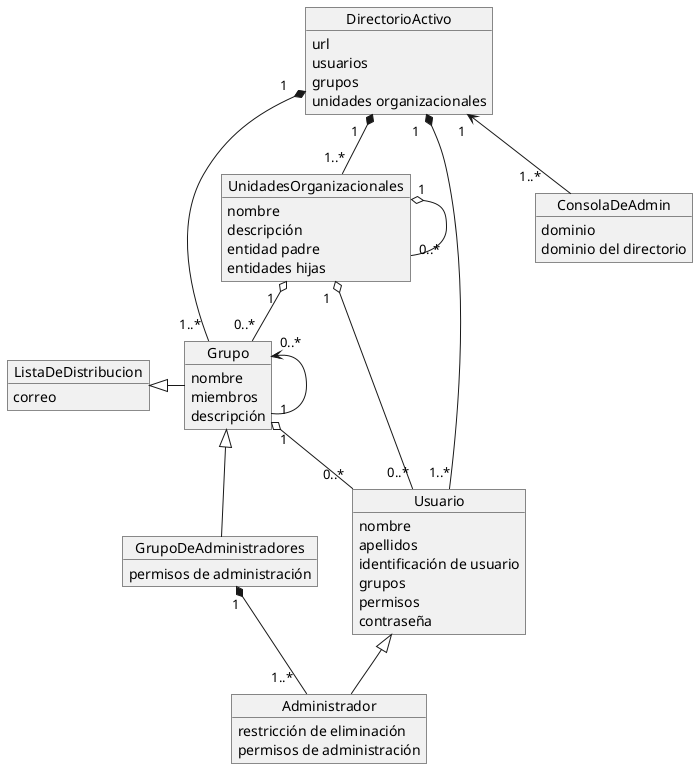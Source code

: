 @startuml domain diagram

object DirectorioActivo {
    url
    usuarios
    grupos
    unidades organizacionales
}

object Usuario {
    nombre
    apellidos
    identificación de usuario
    grupos
    permisos
    contraseña

}

object Grupo {
    nombre
    miembros
    descripción
}

object ListaDeDistribucion {
    correo
}

object ConsolaDeAdmin {
    dominio
    dominio del directorio
}

object Administrador {
    restricción de eliminación
    permisos de administración
}

object GrupoDeAdministradores {
    permisos de administración
}

object UnidadesOrganizacionales {
    nombre
    descripción
    entidad padre
    entidades hijas
}


DirectorioActivo "1   " <-- "1..*     " ConsolaDeAdmin
DirectorioActivo "1   " *--- "1..* " Grupo
DirectorioActivo "1   " *-- "1..*" Usuario
DirectorioActivo "1   " *- "1..*" UnidadesOrganizacionales


ListaDeDistribucion <|- Grupo
Grupo"0..*" <- "1" Grupo
Grupo <|-- GrupoDeAdministradores
GrupoDeAdministradores "1" *-- "1..*  "Administrador
Usuario <|-- Administrador
Grupo "1" o-- "0..*" Usuario

UnidadesOrganizacionales "1  " o-- "0..*"Usuario
UnidadesOrganizacionales "1  " o-- "0..*"Grupo
UnidadesOrganizacionales "1  " o-- "0..*"UnidadesOrganizacionales
@enduml
